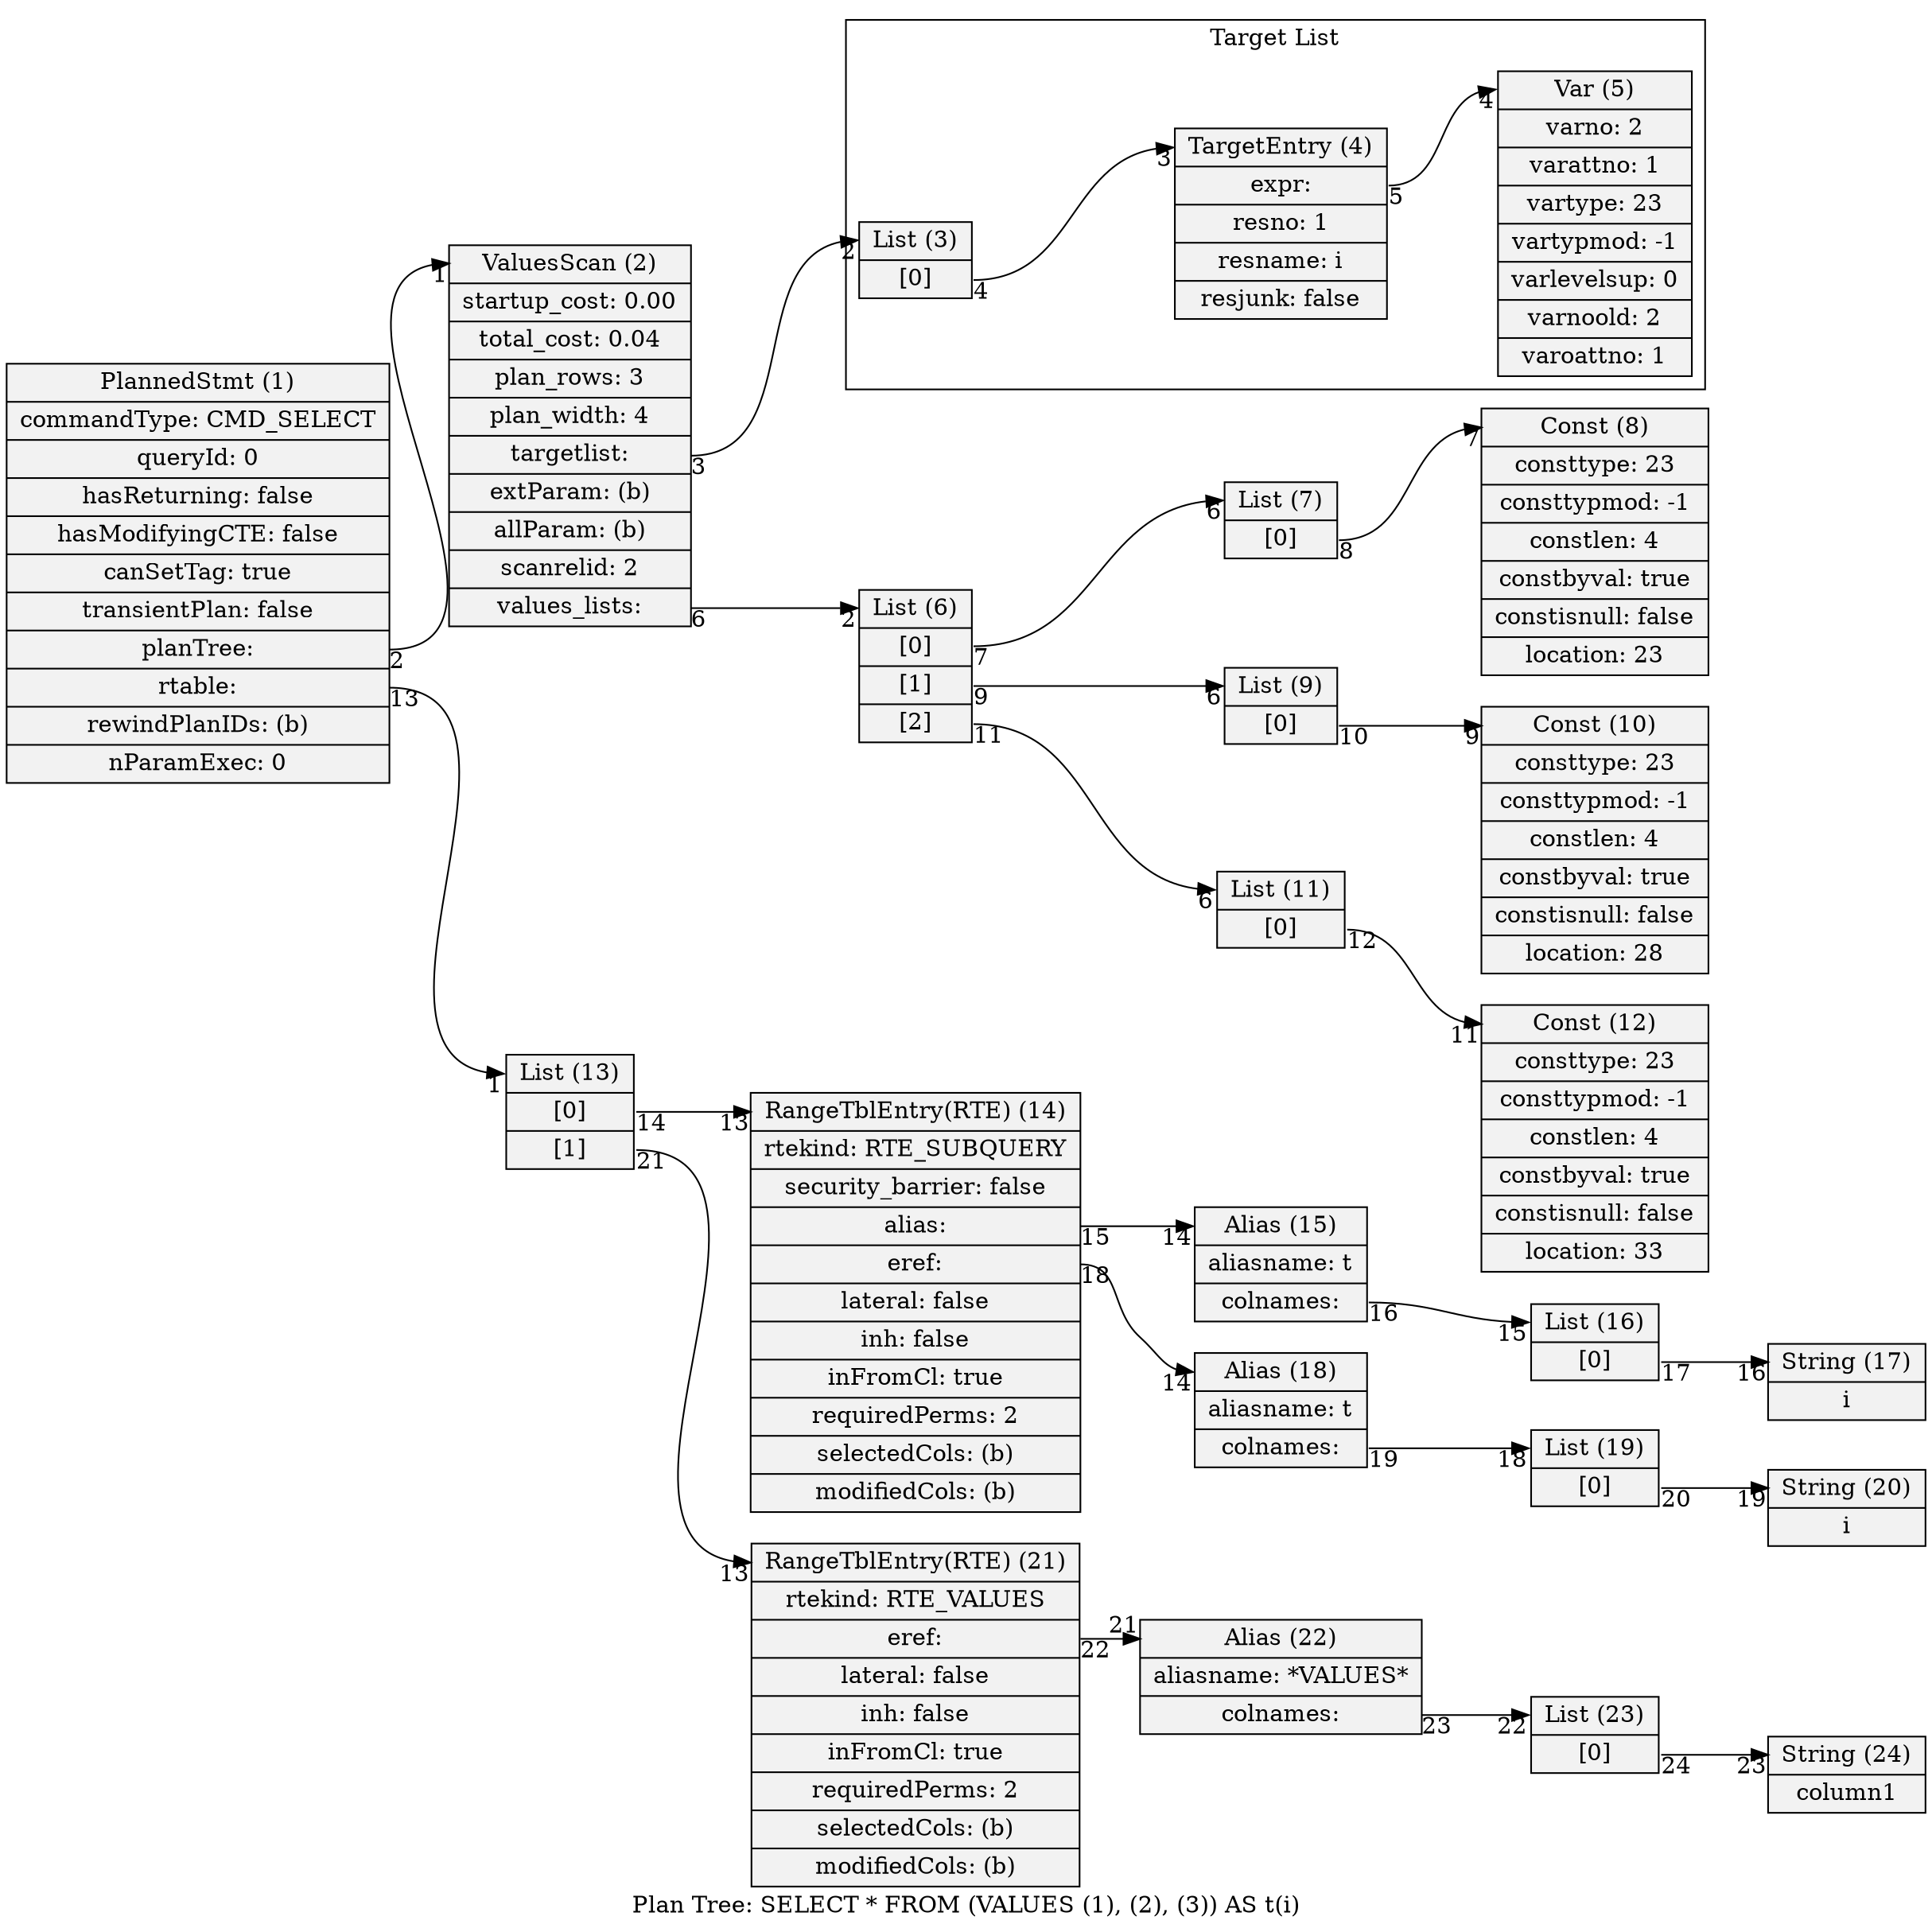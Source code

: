 digraph {
graph [rankdir = "LR", label = "Plan Tree: SELECT * FROM (VALUES (1), (2), (3)) AS t(i)"]
node  [shape=record,style=filled,fillcolor=gray95]
edge  [arrowtail=empty]
17[label = "<head> String (17)|i"]
16[label = "<head> List (16)|<1> [0]"]
15[label = "<head> Alias (15)|aliasname: t|<colnames> colnames: "]
18[label = "<head> Alias (18)|aliasname: t|<colnames> colnames: "]
19[label = "<head> List (19)|<1> [0]"]
20[label = "<head> String (20)|i"]
22[label = "<head> Alias (22)|aliasname: *VALUES*|<colnames> colnames: "]
23[label = "<head> List (23)|<1> [0]"]
24[label = "<head> String (24)|column1"]
8[label = "<head> Const (8)|consttype: 23|consttypmod: -1|constlen: 4|constbyval: true|constisnull: false|location: 23"]
7[label = "<head> List (7)|<1> [0]"]
6[label = "<head> List (6)|<1> [0]|<2> [1]|<3> [2]"]
10[label = "<head> Const (10)|consttype: 23|consttypmod: -1|constlen: 4|constbyval: true|constisnull: false|location: 28"]
9[label = "<head> List (9)|<1> [0]"]
12[label = "<head> Const (12)|consttype: 23|consttypmod: -1|constlen: 4|constbyval: true|constisnull: false|location: 33"]
11[label = "<head> List (11)|<1> [0]"]
2[label = "<head> ValuesScan (2)|startup_cost: 0.00|total_cost: 0.04|plan_rows: 3|plan_width: 4|<targetlist> targetlist: |extParam: (b)|allParam: (b)|scanrelid: 2|<values_lists> values_lists: "]
1[label = "<head> PlannedStmt (1)|commandType: CMD_SELECT|queryId: 0|hasReturning: false|hasModifyingCTE: false|canSetTag: true|transientPlan: false|<planTree> planTree: |<rtable> rtable: |rewindPlanIDs: (b)|nParamExec: 0"]
14[label = "<head> RangeTblEntry(RTE) (14)|rtekind: RTE_SUBQUERY|security_barrier: false|<alias> alias: |<eref> eref: |lateral: false|inh: false|inFromCl: true|requiredPerms: 2|selectedCols: (b)|modifiedCols: (b)"]
13[label = "<head> List (13)|<1> [0]|<2> [1]"]
21[label = "<head> RangeTblEntry(RTE) (21)|rtekind: RTE_VALUES|<eref> eref: |lateral: false|inh: false|inFromCl: true|requiredPerms: 2|selectedCols: (b)|modifiedCols: (b)"]

16:1 -> 17:head [headlabel = "16", taillabel = "17"]
15:colnames -> 16:head [headlabel = "15", taillabel = "16"]
18:colnames -> 19:head [headlabel = "18", taillabel = "19"]
19:1 -> 20:head [headlabel = "19", taillabel = "20"]
22:colnames -> 23:head [headlabel = "22", taillabel = "23"]
23:1 -> 24:head [headlabel = "23", taillabel = "24"]
7:1 -> 8:head [headlabel = "7", taillabel = "8"]
6:1 -> 7:head [headlabel = "6", taillabel = "7"]
6:2 -> 9:head [headlabel = "6", taillabel = "9"]
6:3 -> 11:head [headlabel = "6", taillabel = "11"]
9:1 -> 10:head [headlabel = "9", taillabel = "10"]
11:1 -> 12:head [headlabel = "11", taillabel = "12"]
2:targetlist -> 3:head [headlabel = "2", taillabel = "3"]
2:values_lists -> 6:head [headlabel = "2", taillabel = "6"]
1:planTree -> 2:head [headlabel = "1", taillabel = "2"]
1:rtable -> 13:head [headlabel = "1", taillabel = "13"]
14:alias -> 15:head [headlabel = "14", taillabel = "15"]
14:eref -> 18:head [headlabel = "14", taillabel = "18"]
13:1 -> 14:head [headlabel = "13", taillabel = "14"]
13:2 -> 21:head [headlabel = "13", taillabel = "21"]
21:eref -> 22:head [headlabel = "21", taillabel = "22"]

subgraph cluster_0 {
	label = "Target List";
	4[label = "<head> TargetEntry (4)|<expr> expr: |resno: 1|resname: i|resjunk: false"]
	5[label = "<head> Var (5)|varno: 2|varattno: 1|vartype: 23|vartypmod: -1|varlevelsup: 0|varnoold: 2|varoattno: 1"]
	3[label = "<head> List (3)|<1> [0]"]

	4:expr -> 5:head [headlabel = "4", taillabel = "5"]
	3:1 -> 4:head [headlabel = "3", taillabel = "4"]
}

}

